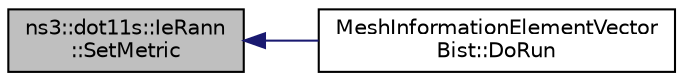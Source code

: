 digraph "ns3::dot11s::IeRann::SetMetric"
{
  edge [fontname="Helvetica",fontsize="10",labelfontname="Helvetica",labelfontsize="10"];
  node [fontname="Helvetica",fontsize="10",shape=record];
  rankdir="LR";
  Node1 [label="ns3::dot11s::IeRann\l::SetMetric",height=0.2,width=0.4,color="black", fillcolor="grey75", style="filled", fontcolor="black"];
  Node1 -> Node2 [dir="back",color="midnightblue",fontsize="10",style="solid"];
  Node2 [label="MeshInformationElementVector\lBist::DoRun",height=0.2,width=0.4,color="black", fillcolor="white", style="filled",URL="$d1/d82/structMeshInformationElementVectorBist.html#a4d5c57e66ab8664f3d422c9547b7a84a",tooltip="Implementation to actually run this TestCase. "];
}
